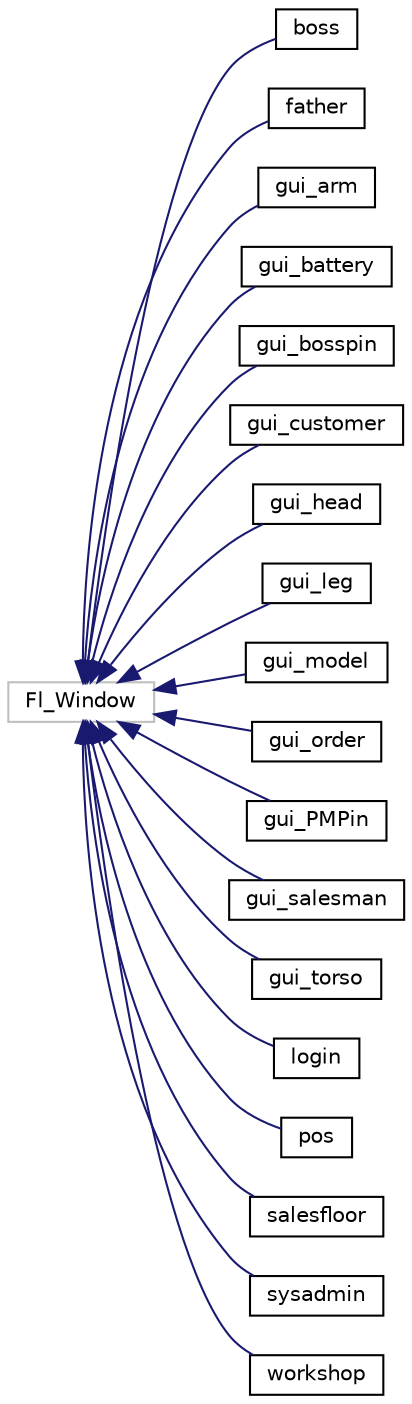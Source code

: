 digraph "Graphical Class Hierarchy"
{
  edge [fontname="Helvetica",fontsize="10",labelfontname="Helvetica",labelfontsize="10"];
  node [fontname="Helvetica",fontsize="10",shape=record];
  rankdir="LR";
  Node1 [label="Fl_Window",height=0.2,width=0.4,color="grey75", fillcolor="white", style="filled"];
  Node1 -> Node2 [dir="back",color="midnightblue",fontsize="10",style="solid",fontname="Helvetica"];
  Node2 [label="boss",height=0.2,width=0.4,color="black", fillcolor="white", style="filled",URL="$classboss.html"];
  Node1 -> Node3 [dir="back",color="midnightblue",fontsize="10",style="solid",fontname="Helvetica"];
  Node3 [label="father",height=0.2,width=0.4,color="black", fillcolor="white", style="filled",URL="$classfather.html"];
  Node1 -> Node4 [dir="back",color="midnightblue",fontsize="10",style="solid",fontname="Helvetica"];
  Node4 [label="gui_arm",height=0.2,width=0.4,color="black", fillcolor="white", style="filled",URL="$classgui__arm.html"];
  Node1 -> Node5 [dir="back",color="midnightblue",fontsize="10",style="solid",fontname="Helvetica"];
  Node5 [label="gui_battery",height=0.2,width=0.4,color="black", fillcolor="white", style="filled",URL="$classgui__battery.html"];
  Node1 -> Node6 [dir="back",color="midnightblue",fontsize="10",style="solid",fontname="Helvetica"];
  Node6 [label="gui_bosspin",height=0.2,width=0.4,color="black", fillcolor="white", style="filled",URL="$classgui__bosspin.html"];
  Node1 -> Node7 [dir="back",color="midnightblue",fontsize="10",style="solid",fontname="Helvetica"];
  Node7 [label="gui_customer",height=0.2,width=0.4,color="black", fillcolor="white", style="filled",URL="$classgui__customer.html"];
  Node1 -> Node8 [dir="back",color="midnightblue",fontsize="10",style="solid",fontname="Helvetica"];
  Node8 [label="gui_head",height=0.2,width=0.4,color="black", fillcolor="white", style="filled",URL="$classgui__head.html"];
  Node1 -> Node9 [dir="back",color="midnightblue",fontsize="10",style="solid",fontname="Helvetica"];
  Node9 [label="gui_leg",height=0.2,width=0.4,color="black", fillcolor="white", style="filled",URL="$classgui__leg.html"];
  Node1 -> Node10 [dir="back",color="midnightblue",fontsize="10",style="solid",fontname="Helvetica"];
  Node10 [label="gui_model",height=0.2,width=0.4,color="black", fillcolor="white", style="filled",URL="$classgui__model.html"];
  Node1 -> Node11 [dir="back",color="midnightblue",fontsize="10",style="solid",fontname="Helvetica"];
  Node11 [label="gui_order",height=0.2,width=0.4,color="black", fillcolor="white", style="filled",URL="$classgui__order.html"];
  Node1 -> Node12 [dir="back",color="midnightblue",fontsize="10",style="solid",fontname="Helvetica"];
  Node12 [label="gui_PMPin",height=0.2,width=0.4,color="black", fillcolor="white", style="filled",URL="$classgui__PMPin.html"];
  Node1 -> Node13 [dir="back",color="midnightblue",fontsize="10",style="solid",fontname="Helvetica"];
  Node13 [label="gui_salesman",height=0.2,width=0.4,color="black", fillcolor="white", style="filled",URL="$classgui__salesman.html"];
  Node1 -> Node14 [dir="back",color="midnightblue",fontsize="10",style="solid",fontname="Helvetica"];
  Node14 [label="gui_torso",height=0.2,width=0.4,color="black", fillcolor="white", style="filled",URL="$classgui__torso.html"];
  Node1 -> Node15 [dir="back",color="midnightblue",fontsize="10",style="solid",fontname="Helvetica"];
  Node15 [label="login",height=0.2,width=0.4,color="black", fillcolor="white", style="filled",URL="$classlogin.html"];
  Node1 -> Node16 [dir="back",color="midnightblue",fontsize="10",style="solid",fontname="Helvetica"];
  Node16 [label="pos",height=0.2,width=0.4,color="black", fillcolor="white", style="filled",URL="$classpos.html"];
  Node1 -> Node17 [dir="back",color="midnightblue",fontsize="10",style="solid",fontname="Helvetica"];
  Node17 [label="salesfloor",height=0.2,width=0.4,color="black", fillcolor="white", style="filled",URL="$classsalesfloor.html"];
  Node1 -> Node18 [dir="back",color="midnightblue",fontsize="10",style="solid",fontname="Helvetica"];
  Node18 [label="sysadmin",height=0.2,width=0.4,color="black", fillcolor="white", style="filled",URL="$classsysadmin.html"];
  Node1 -> Node19 [dir="back",color="midnightblue",fontsize="10",style="solid",fontname="Helvetica"];
  Node19 [label="workshop",height=0.2,width=0.4,color="black", fillcolor="white", style="filled",URL="$classworkshop.html"];
}

